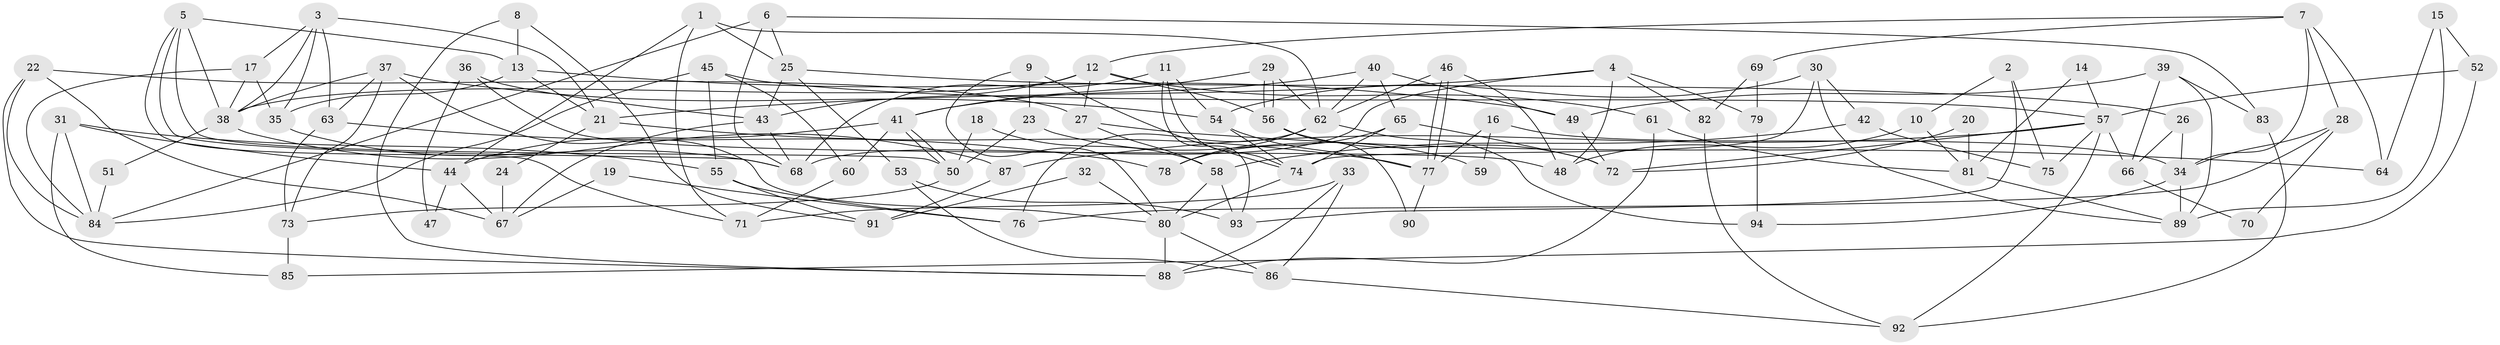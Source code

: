 // Generated by graph-tools (version 1.1) at 2025/15/03/09/25 04:15:19]
// undirected, 94 vertices, 188 edges
graph export_dot {
graph [start="1"]
  node [color=gray90,style=filled];
  1;
  2;
  3;
  4;
  5;
  6;
  7;
  8;
  9;
  10;
  11;
  12;
  13;
  14;
  15;
  16;
  17;
  18;
  19;
  20;
  21;
  22;
  23;
  24;
  25;
  26;
  27;
  28;
  29;
  30;
  31;
  32;
  33;
  34;
  35;
  36;
  37;
  38;
  39;
  40;
  41;
  42;
  43;
  44;
  45;
  46;
  47;
  48;
  49;
  50;
  51;
  52;
  53;
  54;
  55;
  56;
  57;
  58;
  59;
  60;
  61;
  62;
  63;
  64;
  65;
  66;
  67;
  68;
  69;
  70;
  71;
  72;
  73;
  74;
  75;
  76;
  77;
  78;
  79;
  80;
  81;
  82;
  83;
  84;
  85;
  86;
  87;
  88;
  89;
  90;
  91;
  92;
  93;
  94;
  1 -- 62;
  1 -- 25;
  1 -- 44;
  1 -- 71;
  2 -- 93;
  2 -- 10;
  2 -- 75;
  3 -- 21;
  3 -- 17;
  3 -- 35;
  3 -- 38;
  3 -- 63;
  4 -- 68;
  4 -- 82;
  4 -- 21;
  4 -- 48;
  4 -- 79;
  5 -- 68;
  5 -- 50;
  5 -- 13;
  5 -- 38;
  5 -- 71;
  6 -- 25;
  6 -- 68;
  6 -- 83;
  6 -- 84;
  7 -- 12;
  7 -- 28;
  7 -- 34;
  7 -- 64;
  7 -- 69;
  8 -- 13;
  8 -- 88;
  8 -- 91;
  9 -- 80;
  9 -- 74;
  9 -- 23;
  10 -- 48;
  10 -- 81;
  11 -- 74;
  11 -- 68;
  11 -- 54;
  11 -- 93;
  12 -- 56;
  12 -- 38;
  12 -- 27;
  12 -- 43;
  12 -- 61;
  13 -- 21;
  13 -- 35;
  13 -- 49;
  14 -- 57;
  14 -- 81;
  15 -- 52;
  15 -- 89;
  15 -- 64;
  16 -- 34;
  16 -- 77;
  16 -- 59;
  17 -- 35;
  17 -- 38;
  17 -- 84;
  18 -- 58;
  18 -- 50;
  19 -- 76;
  19 -- 67;
  20 -- 81;
  20 -- 72;
  21 -- 77;
  21 -- 24;
  22 -- 27;
  22 -- 84;
  22 -- 67;
  22 -- 88;
  23 -- 50;
  23 -- 59;
  24 -- 67;
  25 -- 26;
  25 -- 43;
  25 -- 53;
  26 -- 66;
  26 -- 34;
  27 -- 64;
  27 -- 58;
  28 -- 76;
  28 -- 34;
  28 -- 70;
  29 -- 56;
  29 -- 56;
  29 -- 41;
  29 -- 62;
  30 -- 42;
  30 -- 74;
  30 -- 54;
  30 -- 89;
  31 -- 84;
  31 -- 44;
  31 -- 55;
  31 -- 85;
  32 -- 80;
  32 -- 91;
  33 -- 71;
  33 -- 86;
  33 -- 88;
  34 -- 89;
  34 -- 94;
  35 -- 68;
  36 -- 48;
  36 -- 43;
  36 -- 47;
  37 -- 38;
  37 -- 54;
  37 -- 63;
  37 -- 73;
  37 -- 80;
  38 -- 51;
  38 -- 87;
  39 -- 49;
  39 -- 83;
  39 -- 66;
  39 -- 89;
  40 -- 41;
  40 -- 62;
  40 -- 49;
  40 -- 65;
  41 -- 50;
  41 -- 50;
  41 -- 60;
  41 -- 44;
  42 -- 58;
  42 -- 75;
  43 -- 67;
  43 -- 68;
  44 -- 47;
  44 -- 67;
  45 -- 55;
  45 -- 84;
  45 -- 57;
  45 -- 60;
  46 -- 62;
  46 -- 77;
  46 -- 77;
  46 -- 48;
  49 -- 72;
  50 -- 73;
  51 -- 84;
  52 -- 57;
  52 -- 85;
  53 -- 93;
  53 -- 86;
  54 -- 74;
  54 -- 77;
  55 -- 91;
  55 -- 76;
  56 -- 72;
  56 -- 90;
  57 -- 72;
  57 -- 66;
  57 -- 75;
  57 -- 87;
  57 -- 92;
  58 -- 80;
  58 -- 93;
  60 -- 71;
  61 -- 88;
  61 -- 81;
  62 -- 78;
  62 -- 76;
  62 -- 94;
  63 -- 73;
  63 -- 78;
  65 -- 74;
  65 -- 72;
  65 -- 78;
  66 -- 70;
  69 -- 79;
  69 -- 82;
  73 -- 85;
  74 -- 80;
  77 -- 90;
  79 -- 94;
  80 -- 88;
  80 -- 86;
  81 -- 89;
  82 -- 92;
  83 -- 92;
  86 -- 92;
  87 -- 91;
}
